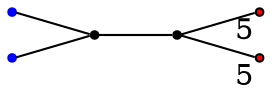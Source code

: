 graph diagram {
node [shape=point,color=black];
rankdir = LR;
subgraph subdiagram {
1 -- 2;
}
{3,4} -- 1;
2 -- {6,5}
3 [color=blue];
4 [color=blue];
5 [fillcolor=red,xlabel=5];
6 [fillcolor=red,xlabel=5];
}
